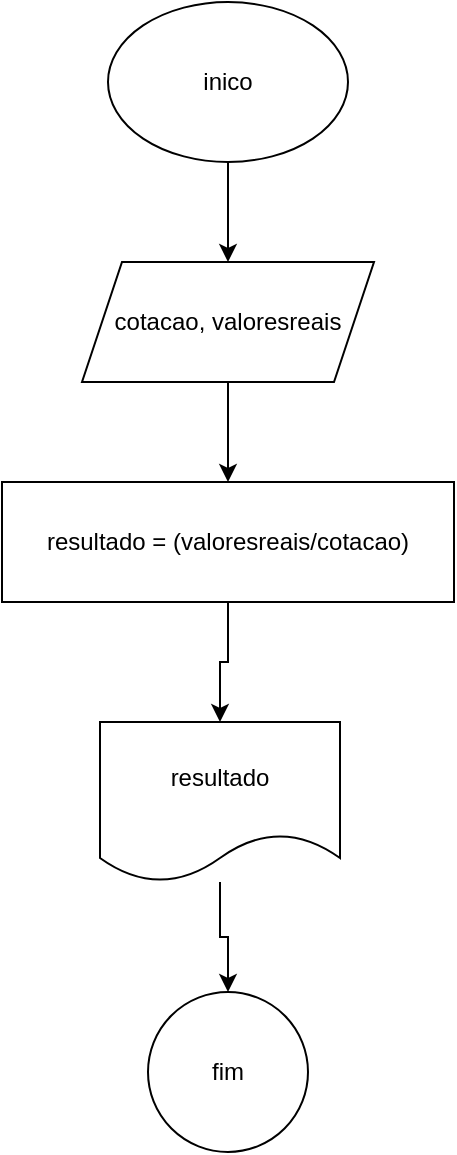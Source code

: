 <mxfile version="26.1.1">
  <diagram name="Página-1" id="wmgHpaY7hJ3ayOFzJIII">
    <mxGraphModel dx="1434" dy="790" grid="1" gridSize="10" guides="1" tooltips="1" connect="1" arrows="1" fold="1" page="1" pageScale="1" pageWidth="827" pageHeight="1169" math="0" shadow="0">
      <root>
        <mxCell id="0" />
        <mxCell id="1" parent="0" />
        <mxCell id="I68rIZlnVqbQGTv8kSVT-7" style="edgeStyle=orthogonalEdgeStyle;rounded=0;orthogonalLoop=1;jettySize=auto;html=1;entryX=0.5;entryY=0;entryDx=0;entryDy=0;" edge="1" parent="1" source="I68rIZlnVqbQGTv8kSVT-1" target="I68rIZlnVqbQGTv8kSVT-3">
          <mxGeometry relative="1" as="geometry" />
        </mxCell>
        <mxCell id="I68rIZlnVqbQGTv8kSVT-1" value="inico" style="ellipse;whiteSpace=wrap;html=1;" vertex="1" parent="1">
          <mxGeometry x="354" y="10" width="120" height="80" as="geometry" />
        </mxCell>
        <mxCell id="I68rIZlnVqbQGTv8kSVT-8" style="edgeStyle=orthogonalEdgeStyle;rounded=0;orthogonalLoop=1;jettySize=auto;html=1;entryX=0.5;entryY=0;entryDx=0;entryDy=0;" edge="1" parent="1" source="I68rIZlnVqbQGTv8kSVT-3" target="I68rIZlnVqbQGTv8kSVT-4">
          <mxGeometry relative="1" as="geometry" />
        </mxCell>
        <mxCell id="I68rIZlnVqbQGTv8kSVT-3" value="cotacao, valoresreais" style="shape=parallelogram;perimeter=parallelogramPerimeter;whiteSpace=wrap;html=1;fixedSize=1;" vertex="1" parent="1">
          <mxGeometry x="341" y="140" width="146" height="60" as="geometry" />
        </mxCell>
        <mxCell id="I68rIZlnVqbQGTv8kSVT-9" style="edgeStyle=orthogonalEdgeStyle;rounded=0;orthogonalLoop=1;jettySize=auto;html=1;entryX=0.5;entryY=0;entryDx=0;entryDy=0;" edge="1" parent="1" source="I68rIZlnVqbQGTv8kSVT-4" target="I68rIZlnVqbQGTv8kSVT-5">
          <mxGeometry relative="1" as="geometry" />
        </mxCell>
        <mxCell id="I68rIZlnVqbQGTv8kSVT-4" value="resultado = (valoresreais/cotacao)" style="rounded=0;whiteSpace=wrap;html=1;" vertex="1" parent="1">
          <mxGeometry x="301" y="250" width="226" height="60" as="geometry" />
        </mxCell>
        <mxCell id="I68rIZlnVqbQGTv8kSVT-10" value="" style="edgeStyle=orthogonalEdgeStyle;rounded=0;orthogonalLoop=1;jettySize=auto;html=1;" edge="1" parent="1" source="I68rIZlnVqbQGTv8kSVT-5" target="I68rIZlnVqbQGTv8kSVT-6">
          <mxGeometry relative="1" as="geometry" />
        </mxCell>
        <mxCell id="I68rIZlnVqbQGTv8kSVT-5" value="resultado" style="shape=document;whiteSpace=wrap;html=1;boundedLbl=1;" vertex="1" parent="1">
          <mxGeometry x="350" y="370" width="120" height="80" as="geometry" />
        </mxCell>
        <mxCell id="I68rIZlnVqbQGTv8kSVT-6" value="fim" style="ellipse;whiteSpace=wrap;html=1;aspect=fixed;" vertex="1" parent="1">
          <mxGeometry x="374" y="505" width="80" height="80" as="geometry" />
        </mxCell>
      </root>
    </mxGraphModel>
  </diagram>
</mxfile>
